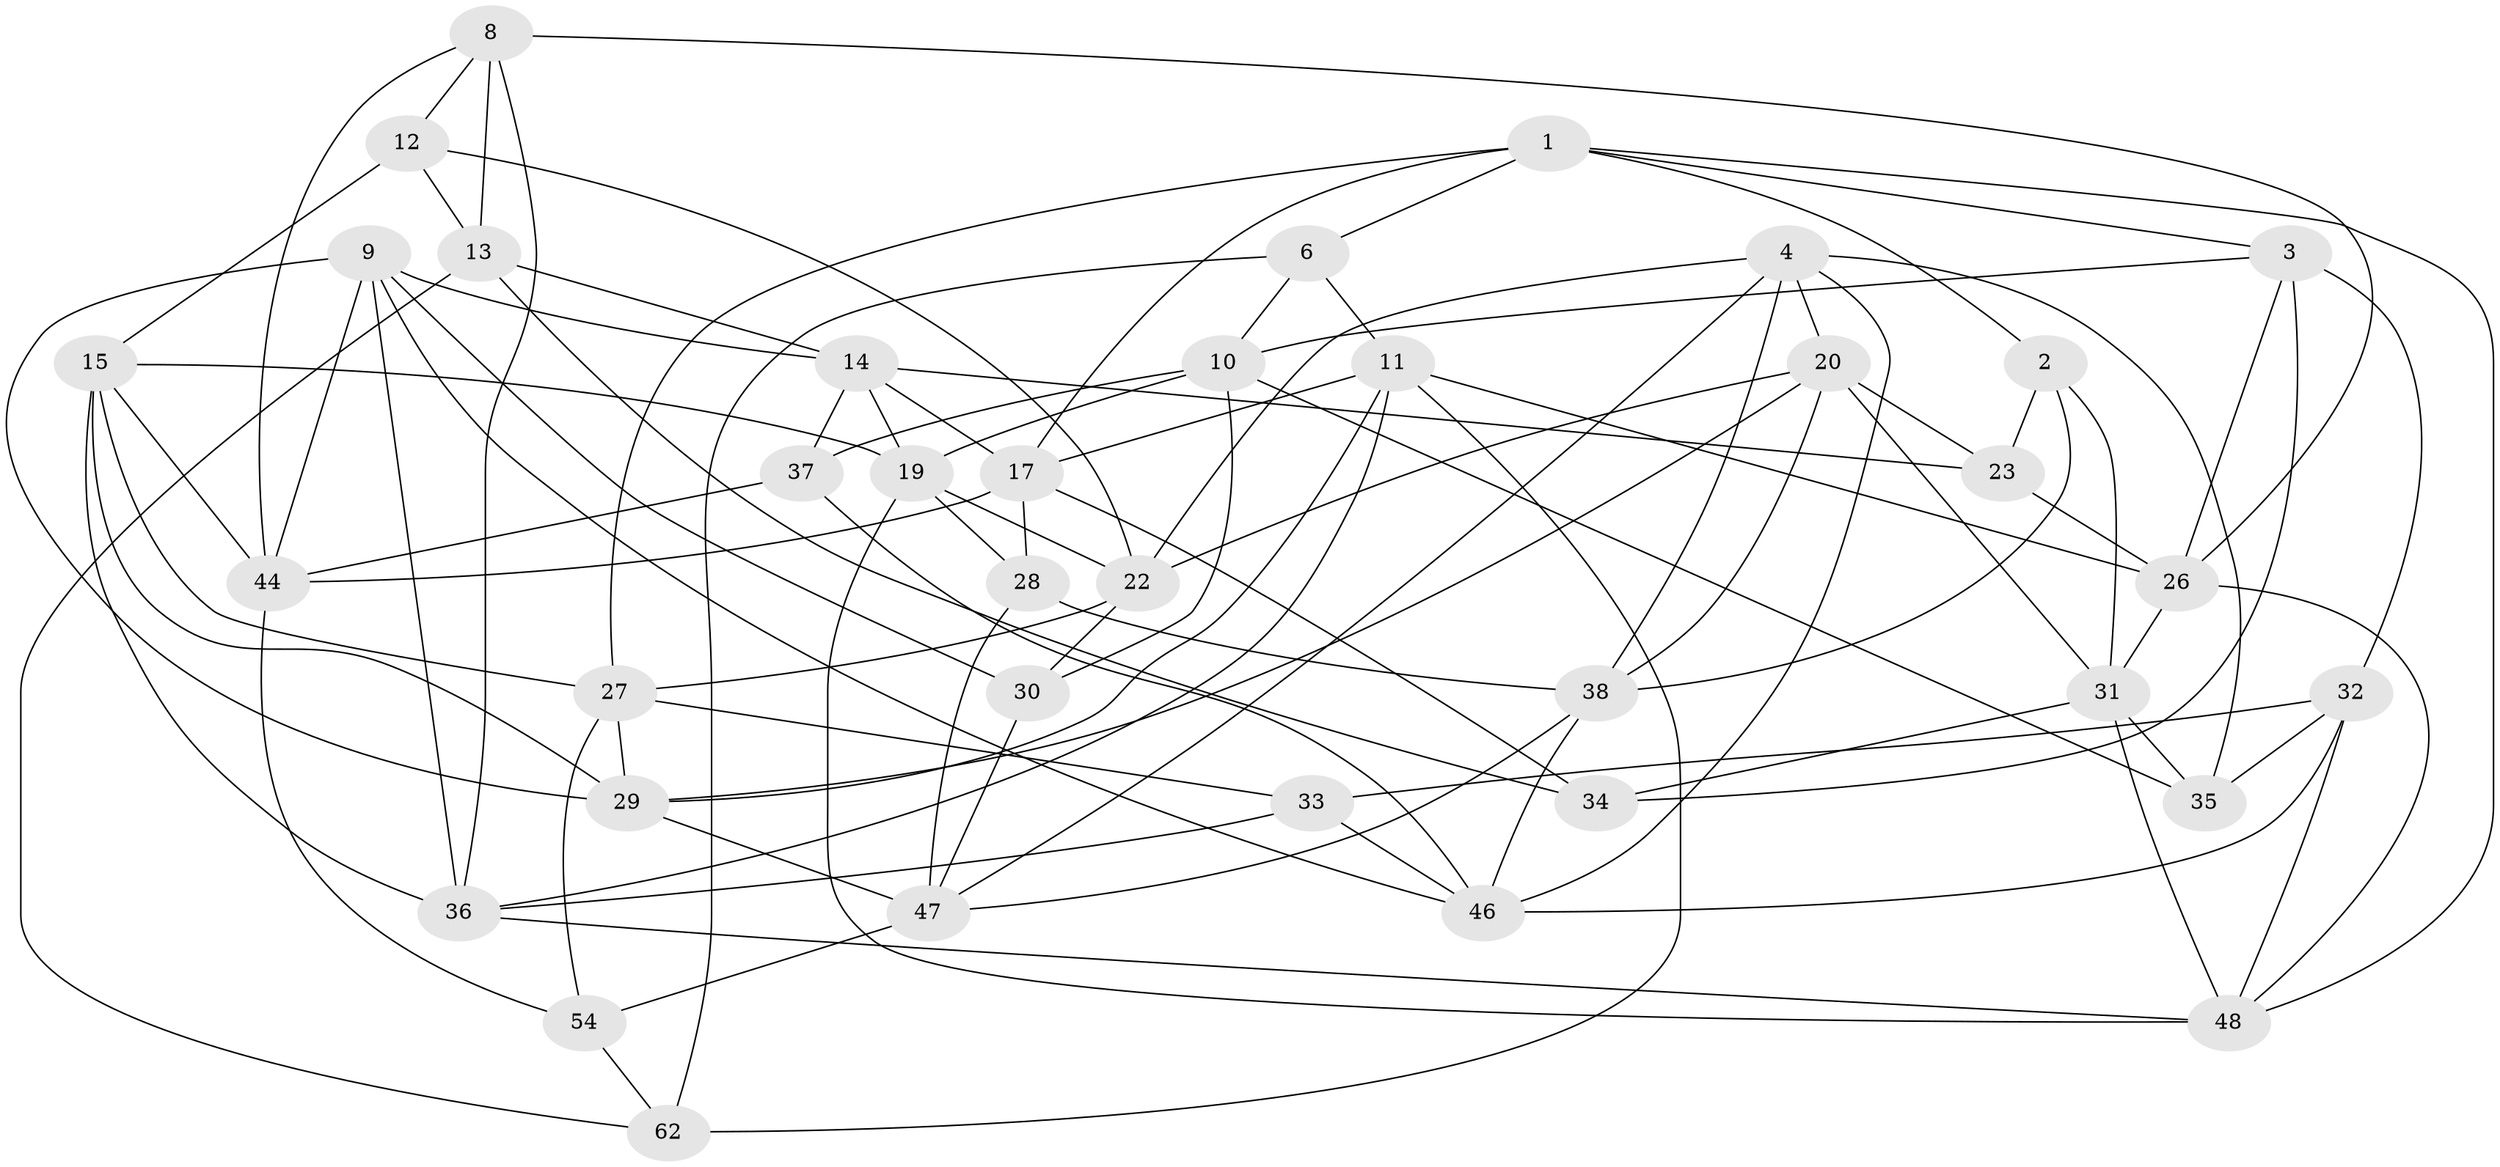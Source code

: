 // original degree distribution, {4: 1.0}
// Generated by graph-tools (version 1.1) at 2025/11/02/27/25 16:11:49]
// undirected, 37 vertices, 97 edges
graph export_dot {
graph [start="1"]
  node [color=gray90,style=filled];
  1 [super="+5"];
  2;
  3 [super="+7"];
  4 [super="+42"];
  6;
  8 [super="+24"];
  9 [super="+18"];
  10 [super="+59"];
  11 [super="+58"];
  12;
  13 [super="+16"];
  14 [super="+43"];
  15 [super="+60"];
  17 [super="+21"];
  19 [super="+45"];
  20 [super="+25"];
  22 [super="+39"];
  23;
  26 [super="+49"];
  27 [super="+40"];
  28;
  29 [super="+55"];
  30;
  31 [super="+56"];
  32 [super="+41"];
  33;
  34;
  35;
  36 [super="+52"];
  37;
  38 [super="+53"];
  44 [super="+51"];
  46 [super="+57"];
  47 [super="+50"];
  48 [super="+61"];
  54;
  62;
  1 -- 2;
  1 -- 6;
  1 -- 17;
  1 -- 27;
  1 -- 3;
  1 -- 48;
  2 -- 23;
  2 -- 38;
  2 -- 31;
  3 -- 34;
  3 -- 32 [weight=2];
  3 -- 10;
  3 -- 26;
  4 -- 47;
  4 -- 35;
  4 -- 20;
  4 -- 46;
  4 -- 22;
  4 -- 38;
  6 -- 62;
  6 -- 10;
  6 -- 11;
  8 -- 13 [weight=2];
  8 -- 26;
  8 -- 36;
  8 -- 12;
  8 -- 44;
  9 -- 30;
  9 -- 36;
  9 -- 46;
  9 -- 44;
  9 -- 14;
  9 -- 29;
  10 -- 35;
  10 -- 30;
  10 -- 19;
  10 -- 37;
  11 -- 62;
  11 -- 36;
  11 -- 17;
  11 -- 26;
  11 -- 29;
  12 -- 15;
  12 -- 13;
  12 -- 22;
  13 -- 62;
  13 -- 34;
  13 -- 14;
  14 -- 23;
  14 -- 17;
  14 -- 37;
  14 -- 19;
  15 -- 29;
  15 -- 27;
  15 -- 19;
  15 -- 36;
  15 -- 44;
  17 -- 34;
  17 -- 44;
  17 -- 28;
  19 -- 22;
  19 -- 28;
  19 -- 48;
  20 -- 38;
  20 -- 31;
  20 -- 22;
  20 -- 23;
  20 -- 29;
  22 -- 27;
  22 -- 30;
  23 -- 26;
  26 -- 48;
  26 -- 31;
  27 -- 29;
  27 -- 33;
  27 -- 54;
  28 -- 47;
  28 -- 38;
  29 -- 47;
  30 -- 47;
  31 -- 34;
  31 -- 35;
  31 -- 48;
  32 -- 35;
  32 -- 33;
  32 -- 48;
  32 -- 46;
  33 -- 46;
  33 -- 36;
  36 -- 48;
  37 -- 44;
  37 -- 46;
  38 -- 46;
  38 -- 47;
  44 -- 54;
  47 -- 54;
  54 -- 62;
}
